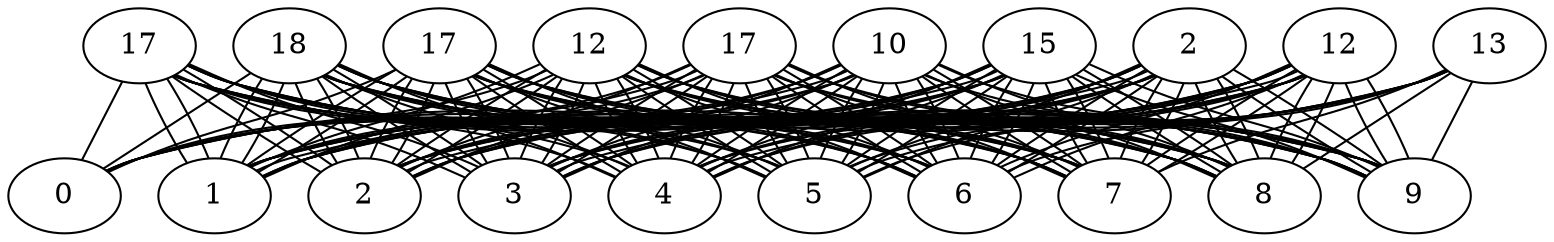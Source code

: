 graph X {
 0-0 [label="nodo0-0"];
 1-0 [label="nodo1-0"];
 0-1 [label="nodo0-1"];
 1-1 [label="nodo1-1"];
 0-2 [label="nodo0-2"];
 1-2 [label="nodo1-2"];
 0-3 [label="nodo0-3"];
 1-3 [label="nodo1-3"];
 0-4 [label="nodo0-4"];
 1-4 [label="nodo1-4"];
 0-5 [label="nodo0-5"];
 1-5 [label="nodo1-5"];
 0-6 [label="nodo0-6"];
 1-6 [label="nodo1-6"];
 0-7 [label="nodo0-7"];
 1-7 [label="nodo1-7"];
 0-8 [label="nodo0-8"];
 1-8 [label="nodo1-8"];
 0-9 [label="nodo0-9"];
 1-9 [label="nodo1-9"];
 2-0 [label="nodo2-0"];
 2-1 [label="nodo2-1"];
 2-2 [label="nodo2-2"];
 2-3 [label="nodo2-3"];
 2-4 [label="nodo2-4"];
 2-5 [label="nodo2-5"];
 2-6 [label="nodo2-6"];
 2-7 [label="nodo2-7"];
 2-8 [label="nodo2-8"];
 2-9 [label="nodo2-9"];
 3-0 [label="nodo3-0"];
 3-1 [label="nodo3-1"];
 3-2 [label="nodo3-2"];
 3-3 [label="nodo3-3"];
 3-4 [label="nodo3-4"];
 3-5 [label="nodo3-5"];
 3-6 [label="nodo3-6"];
 3-7 [label="nodo3-7"];
 3-8 [label="nodo3-8"];
 3-9 [label="nodo3-9"];
 4-0 [label="nodo4-0"];
 4-1 [label="nodo4-1"];
 4-2 [label="nodo4-2"];
 4-3 [label="nodo4-3"];
 4-4 [label="nodo4-4"];
 4-5 [label="nodo4-5"];
 4-6 [label="nodo4-6"];
 4-7 [label="nodo4-7"];
 4-8 [label="nodo4-8"];
 4-9 [label="nodo4-9"];
 5-0 [label="nodo5-0"];
 5-1 [label="nodo5-1"];
 5-2 [label="nodo5-2"];
 5-3 [label="nodo5-3"];
 5-4 [label="nodo5-4"];
 5-5 [label="nodo5-5"];
 5-6 [label="nodo5-6"];
 5-7 [label="nodo5-7"];
 5-8 [label="nodo5-8"];
 5-9 [label="nodo5-9"];
 6-0 [label="nodo6-0"];
 6-1 [label="nodo6-1"];
 6-2 [label="nodo6-2"];
 6-3 [label="nodo6-3"];
 6-4 [label="nodo6-4"];
 6-5 [label="nodo6-5"];
 6-6 [label="nodo6-6"];
 6-7 [label="nodo6-7"];
 6-8 [label="nodo6-8"];
 6-9 [label="nodo6-9"];
 7-0 [label="nodo7-0"];
 7-1 [label="nodo7-1"];
 7-2 [label="nodo7-2"];
 7-3 [label="nodo7-3"];
 7-4 [label="nodo7-4"];
 7-5 [label="nodo7-5"];
 7-6 [label="nodo7-6"];
 7-7 [label="nodo7-7"];
 7-8 [label="nodo7-8"];
 7-9 [label="nodo7-9"];
 8-0 [label="nodo8-0"];
 8-1 [label="nodo8-1"];
 8-2 [label="nodo8-2"];
 8-3 [label="nodo8-3"];
 8-4 [label="nodo8-4"];
 8-5 [label="nodo8-5"];
 8-6 [label="nodo8-6"];
 8-7 [label="nodo8-7"];
 8-8 [label="nodo8-8"];
 8-9 [label="nodo8-9"];
 9-0 [label="nodo9-0"];
 9-1 [label="nodo9-1"];
 9-2 [label="nodo9-2"];
 9-3 [label="nodo9-3"];
 9-4 [label="nodo9-4"];
 9-5 [label="nodo9-5"];
 9-6 [label="nodo9-6"];
 9-7 [label="nodo9-7"];
 9-8 [label="nodo9-8"];
 9-9 [label="nodo9-9"];
  0-0 -- 1-0  [label="4"];
  0-0 -- 0-1  [label="8"];
  0-1 -- 1-1  [label="9"];
  0-1 -- 0-2  [label="18"];
  0-2 -- 1-2  [label="8"];
  0-2 -- 0-3  [label="14"];
  0-3 -- 1-3  [label="16"];
  0-3 -- 0-4  [label="16"];
  0-4 -- 1-4  [label="5"];
  0-4 -- 0-5  [label="1"];
  0-5 -- 1-5  [label="16"];
  0-5 -- 0-6  [label="14"];
  0-6 -- 1-6  [label="9"];
  0-6 -- 0-7  [label="4"];
  0-7 -- 1-7  [label="4"];
  0-7 -- 0-8  [label="6"];
  0-8 -- 1-8  [label="8"];
  0-8 -- 0-9  [label="4"];
  0-9 -- 1-9  [label="1"];
  1-0 -- 2-0  [label="2"];
  1-0 -- 1-1  [label="6"];
  1-1 -- 2-1  [label="15"];
  1-1 -- 1-2  [label="1"];
  1-2 -- 2-2  [label="5"];
  1-2 -- 1-3  [label="1"];
  1-3 -- 2-3  [label="12"];
  1-3 -- 1-4  [label="12"];
  1-4 -- 2-4  [label="9"];
  1-4 -- 1-5  [label="20"];
  1-5 -- 2-5  [label="1"];
  1-5 -- 1-6  [label="4"];
  1-6 -- 2-6  [label="15"];
  1-6 -- 1-7  [label="19"];
  1-7 -- 2-7  [label="5"];
  1-7 -- 1-8  [label="16"];
  1-8 -- 2-8  [label="8"];
  1-8 -- 1-9  [label="19"];
  1-9 -- 2-9  [label="11"];
  2-0 -- 3-0  [label="12"];
  2-0 -- 2-1  [label="2"];
  2-1 -- 3-1  [label="3"];
  2-1 -- 2-2  [label="18"];
  2-2 -- 3-2  [label="5"];
  2-2 -- 2-3  [label="17"];
  2-3 -- 3-3  [label="4"];
  2-3 -- 2-4  [label="7"];
  2-4 -- 3-4  [label="20"];
  2-4 -- 2-5  [label="8"];
  2-5 -- 3-5  [label="14"];
  2-5 -- 2-6  [label="16"];
  2-6 -- 3-6  [label="19"];
  2-6 -- 2-7  [label="12"];
  2-7 -- 3-7  [label="12"];
  2-7 -- 2-8  [label="16"];
  2-8 -- 3-8  [label="18"];
  2-8 -- 2-9  [label="14"];
  2-9 -- 3-9  [label="14"];
  3-0 -- 4-0  [label="4"];
  3-0 -- 3-1  [label="3"];
  3-1 -- 4-1  [label="11"];
  3-1 -- 3-2  [label="8"];
  3-2 -- 4-2  [label="19"];
  3-2 -- 3-3  [label="13"];
  3-3 -- 4-3  [label="1"];
  3-3 -- 3-4  [label="7"];
  3-4 -- 4-4  [label="5"];
  3-4 -- 3-5  [label="15"];
  3-5 -- 4-5  [label="16"];
  3-5 -- 3-6  [label="8"];
  3-6 -- 4-6  [label="8"];
  3-6 -- 3-7  [label="3"];
  3-7 -- 4-7  [label="5"];
  3-7 -- 3-8  [label="6"];
  3-8 -- 4-8  [label="20"];
  3-8 -- 3-9  [label="11"];
  3-9 -- 4-9  [label="5"];
  4-0 -- 5-0  [label="5"];
  4-0 -- 4-1  [label="2"];
  4-1 -- 5-1  [label="1"];
  4-1 -- 4-2  [label="6"];
  4-2 -- 5-2  [label="20"];
  4-2 -- 4-3  [label="11"];
  4-3 -- 5-3  [label="4"];
  4-3 -- 4-4  [label="18"];
  4-4 -- 5-4  [label="2"];
  4-4 -- 4-5  [label="4"];
  4-5 -- 5-5  [label="13"];
  4-5 -- 4-6  [label="8"];
  4-6 -- 5-6  [label="19"];
  4-6 -- 4-7  [label="2"];
  4-7 -- 5-7  [label="17"];
  4-7 -- 4-8  [label="15"];
  4-8 -- 5-8  [label="2"];
  4-8 -- 4-9  [label="5"];
  4-9 -- 5-9  [label="14"];
  5-0 -- 6-0  [label="16"];
  5-0 -- 5-1  [label="12"];
  5-1 -- 6-1  [label="3"];
  5-1 -- 5-2  [label="12"];
  5-2 -- 6-2  [label="20"];
  5-2 -- 5-3  [label="5"];
  5-3 -- 6-3  [label="19"];
  5-3 -- 5-4  [label="19"];
  5-4 -- 6-4  [label="2"];
  5-4 -- 5-5  [label="20"];
  5-5 -- 6-5  [label="2"];
  5-5 -- 5-6  [label="14"];
  5-6 -- 6-6  [label="11"];
  5-6 -- 5-7  [label="16"];
  5-7 -- 6-7  [label="2"];
  5-7 -- 5-8  [label="11"];
  5-8 -- 6-8  [label="10"];
  5-8 -- 5-9  [label="19"];
  5-9 -- 6-9  [label="12"];
  6-0 -- 7-0  [label="19"];
  6-0 -- 6-1  [label="17"];
  6-1 -- 7-1  [label="16"];
  6-1 -- 6-2  [label="1"];
  6-2 -- 7-2  [label="5"];
  6-2 -- 6-3  [label="19"];
  6-3 -- 7-3  [label="12"];
  6-3 -- 6-4  [label="19"];
  6-4 -- 7-4  [label="17"];
  6-4 -- 6-5  [label="16"];
  6-5 -- 7-5  [label="13"];
  6-5 -- 6-6  [label="6"];
  6-6 -- 7-6  [label="4"];
  6-6 -- 6-7  [label="19"];
  6-7 -- 7-7  [label="9"];
  6-7 -- 6-8  [label="16"];
  6-8 -- 7-8  [label="19"];
  6-8 -- 6-9  [label="13"];
  6-9 -- 7-9  [label="9"];
  7-0 -- 8-0  [label="8"];
  7-0 -- 7-1  [label="3"];
  7-1 -- 8-1  [label="10"];
  7-1 -- 7-2  [label="8"];
  7-2 -- 8-2  [label="20"];
  7-2 -- 7-3  [label="20"];
  7-3 -- 8-3  [label="14"];
  7-3 -- 7-4  [label="7"];
  7-4 -- 8-4  [label="16"];
  7-4 -- 7-5  [label="11"];
  7-5 -- 8-5  [label="13"];
  7-5 -- 7-6  [label="2"];
  7-6 -- 8-6  [label="16"];
  7-6 -- 7-7  [label="11"];
  7-7 -- 8-7  [label="11"];
  7-7 -- 7-8  [label="2"];
  7-8 -- 8-8  [label="10"];
  7-8 -- 7-9  [label="4"];
  7-9 -- 8-9  [label="12"];
  8-0 -- 9-0  [label="17"];
  8-0 -- 8-1  [label="16"];
  8-1 -- 9-1  [label="10"];
  8-1 -- 8-2  [label="13"];
  8-2 -- 9-2  [label="9"];
  8-2 -- 8-3  [label="15"];
  8-3 -- 9-3  [label="14"];
  8-3 -- 8-4  [label="17"];
  8-4 -- 9-4  [label="10"];
  8-4 -- 8-5  [label="13"];
  8-5 -- 9-5  [label="15"];
  8-5 -- 8-6  [label="18"];
  8-6 -- 9-6  [label="15"];
  8-6 -- 8-7  [label="12"];
  8-7 -- 9-7  [label="18"];
  8-7 -- 8-8  [label="2"];
  8-8 -- 9-8  [label="13"];
  8-8 -- 8-9  [label="6"];
  8-9 -- 9-9  [label="10"];
  9-0 -- 9-1  [label="18"];
  9-1 -- 9-2  [label="17"];
  9-2 -- 9-3  [label="12"];
  9-3 -- 9-4  [label="17"];
  9-4 -- 9-5  [label="10"];
  9-5 -- 9-6  [label="15"];
  9-6 -- 9-7  [label="2"];
  9-7 -- 9-8  [label="12"];
  9-8 -- 9-9  [label="13"];
}
